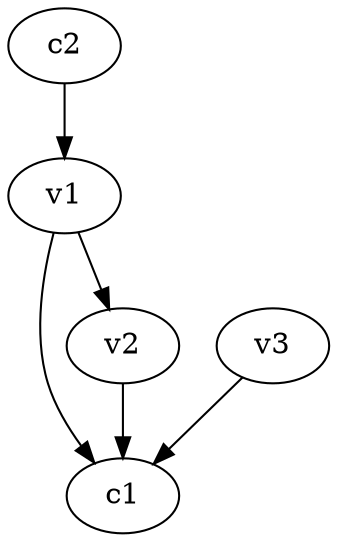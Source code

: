strict digraph  {
c1;
c2;
v1;
v2;
v3;
c2 -> v1  [weight=1];
v1 -> c1  [weight=1];
v1 -> v2  [weight=1];
v2 -> c1  [weight=1];
v3 -> c1  [weight=1];
}
